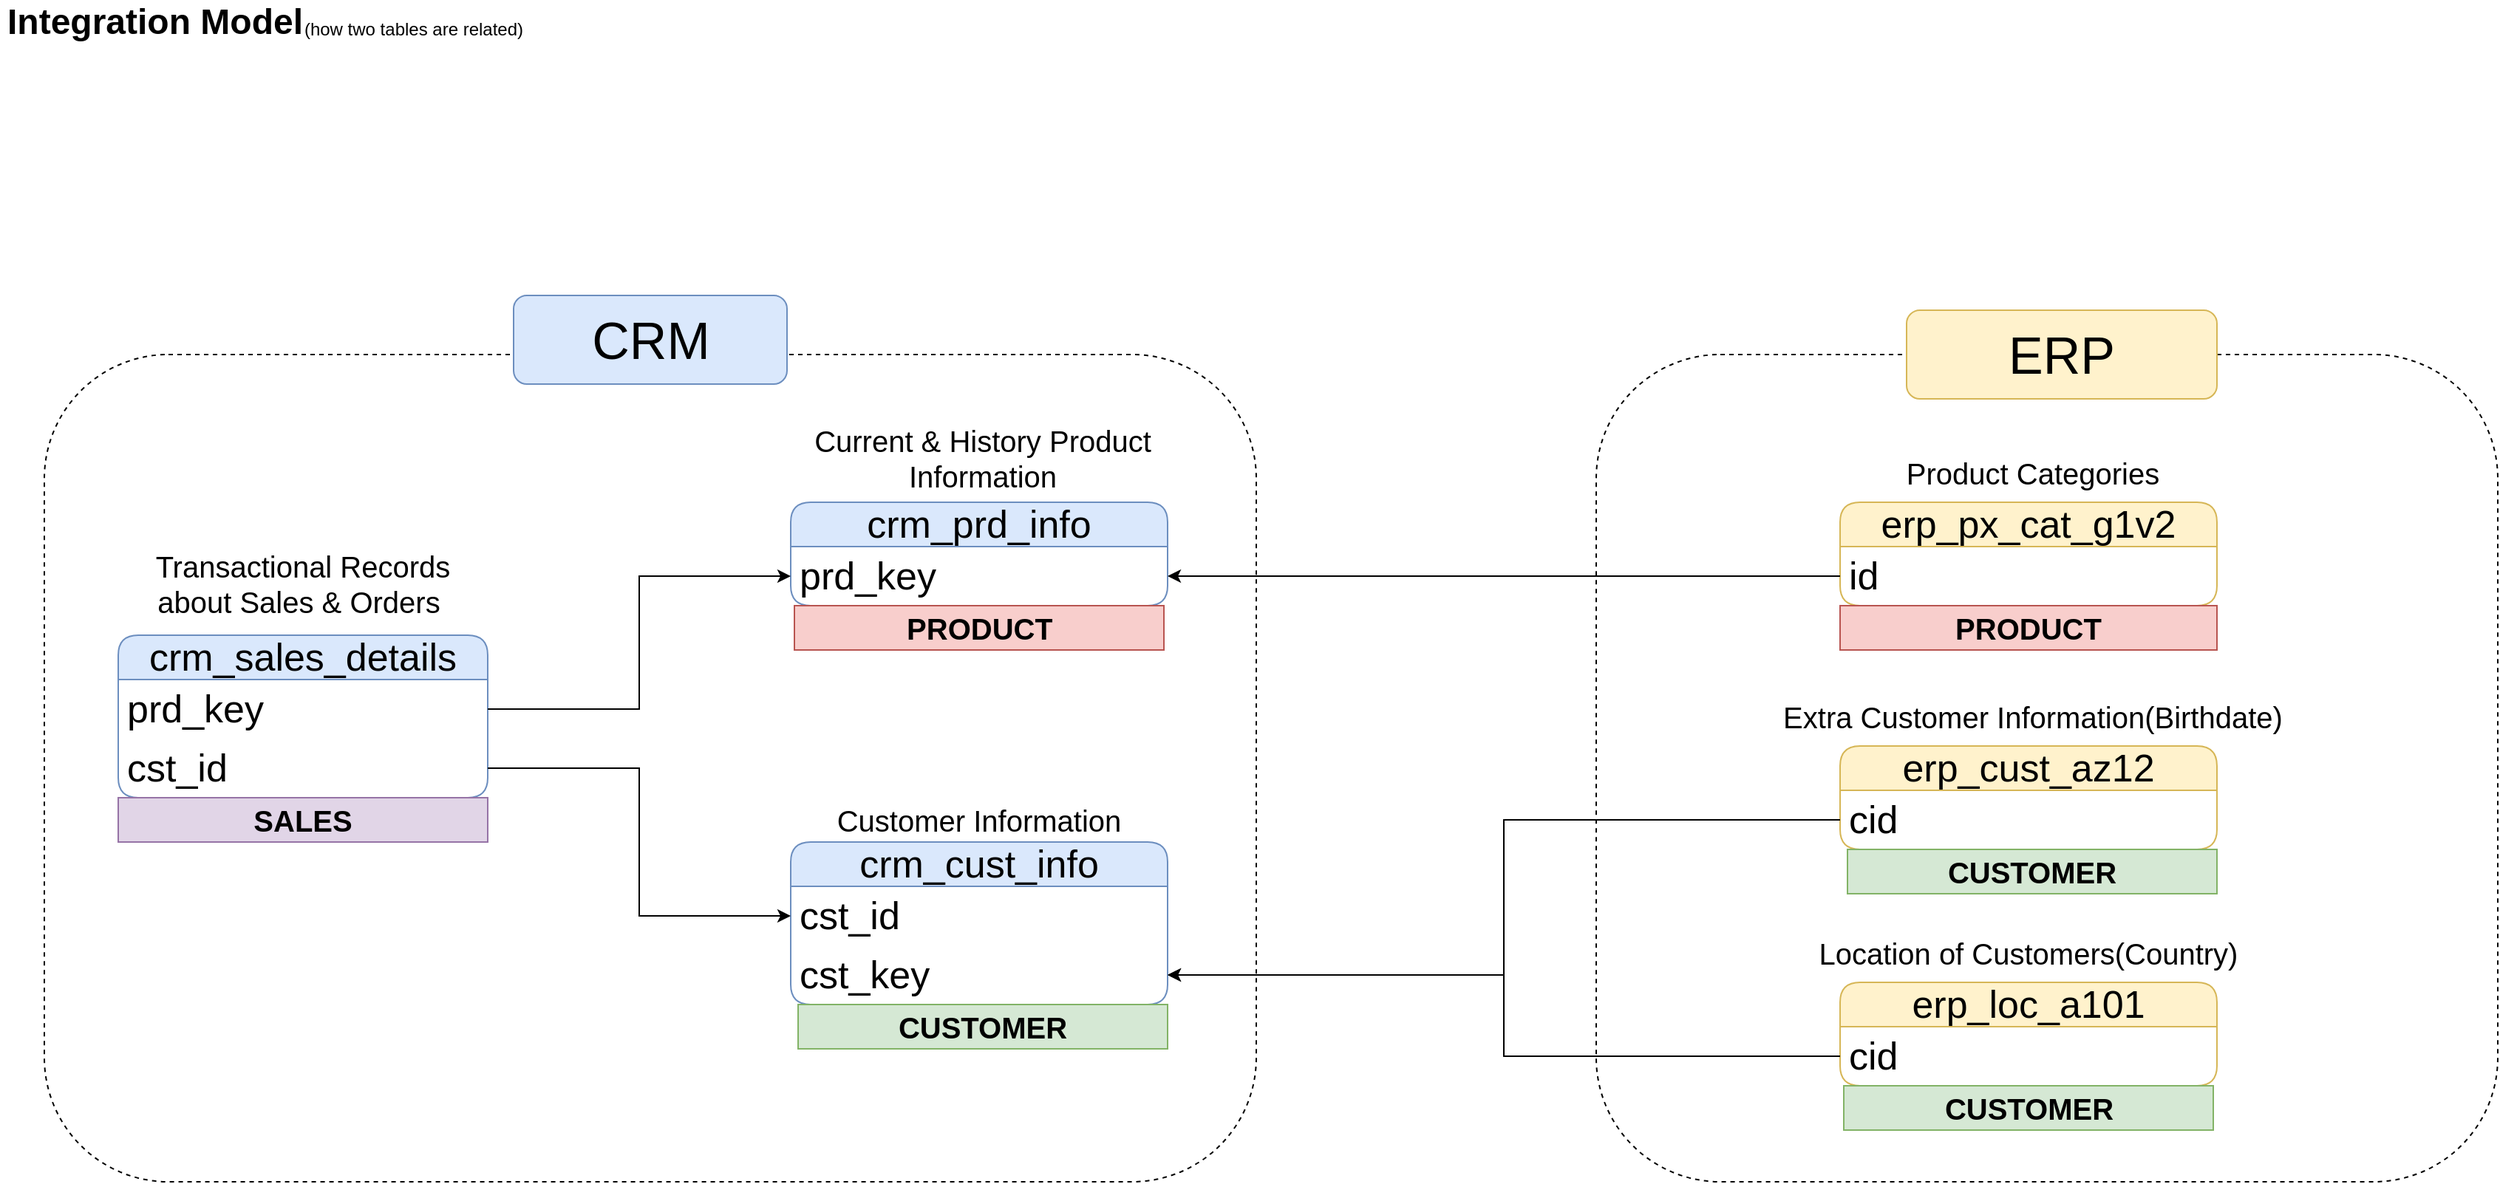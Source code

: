 <mxfile version="26.0.16">
  <diagram name="Page-1" id="8Ybpitq8Bc3GVFLlyni2">
    <mxGraphModel dx="2200" dy="2455" grid="1" gridSize="10" guides="1" tooltips="1" connect="1" arrows="1" fold="1" page="1" pageScale="1" pageWidth="850" pageHeight="1100" math="0" shadow="0">
      <root>
        <mxCell id="0" />
        <mxCell id="1" parent="0" />
        <mxCell id="4ucD_QN7jLO9SHr4OI2m-1" value="&lt;b&gt;&lt;font style=&quot;font-size: 24px;&quot;&gt;Integration Model&lt;/font&gt;&lt;/b&gt;" style="text;html=1;align=center;verticalAlign=middle;whiteSpace=wrap;rounded=0;" parent="1" vertex="1">
          <mxGeometry y="-130" width="210" height="30" as="geometry" />
        </mxCell>
        <mxCell id="4ucD_QN7jLO9SHr4OI2m-2" value="(how two tables are related)" style="text;html=1;align=center;verticalAlign=middle;whiteSpace=wrap;rounded=0;" parent="1" vertex="1">
          <mxGeometry x="200" y="-120" width="160" height="20" as="geometry" />
        </mxCell>
        <mxCell id="4ucD_QN7jLO9SHr4OI2m-3" value="crm_cust_info" style="swimlane;fontStyle=0;childLayout=stackLayout;horizontal=1;startSize=30;horizontalStack=0;resizeParent=1;resizeParentMax=0;resizeLast=0;collapsible=1;marginBottom=0;whiteSpace=wrap;html=1;rounded=1;fillColor=#dae8fc;strokeColor=#6c8ebf;fontSize=26;align=center;" parent="1" vertex="1">
          <mxGeometry x="535" y="440" width="255" height="110" as="geometry" />
        </mxCell>
        <mxCell id="4ucD_QN7jLO9SHr4OI2m-4" value="cst_id" style="text;strokeColor=none;fillColor=none;align=left;verticalAlign=middle;spacingLeft=4;spacingRight=4;overflow=hidden;points=[[0,0.5],[1,0.5]];portConstraint=eastwest;rotatable=0;whiteSpace=wrap;html=1;fontSize=26;" parent="4ucD_QN7jLO9SHr4OI2m-3" vertex="1">
          <mxGeometry y="30" width="255" height="40" as="geometry" />
        </mxCell>
        <mxCell id="Mk81m-F8FvyDFr9TqLsS-4" value="cst_key" style="text;strokeColor=none;fillColor=none;align=left;verticalAlign=middle;spacingLeft=4;spacingRight=4;overflow=hidden;points=[[0,0.5],[1,0.5]];portConstraint=eastwest;rotatable=0;whiteSpace=wrap;html=1;fontSize=26;" parent="4ucD_QN7jLO9SHr4OI2m-3" vertex="1">
          <mxGeometry y="70" width="255" height="40" as="geometry" />
        </mxCell>
        <mxCell id="4ucD_QN7jLO9SHr4OI2m-7" value="&lt;font style=&quot;font-size: 20px;&quot;&gt;Customer Information&lt;/font&gt;" style="text;html=1;align=center;verticalAlign=middle;whiteSpace=wrap;rounded=0;" parent="1" vertex="1">
          <mxGeometry x="535" y="410" width="255" height="30" as="geometry" />
        </mxCell>
        <mxCell id="4ucD_QN7jLO9SHr4OI2m-9" value="crm_prd_info" style="swimlane;fontStyle=0;childLayout=stackLayout;horizontal=1;startSize=30;horizontalStack=0;resizeParent=1;resizeParentMax=0;resizeLast=0;collapsible=1;marginBottom=0;whiteSpace=wrap;html=1;rounded=1;fillColor=#dae8fc;strokeColor=#6c8ebf;fontSize=26;align=center;" parent="1" vertex="1">
          <mxGeometry x="535" y="210" width="255" height="70" as="geometry" />
        </mxCell>
        <mxCell id="4ucD_QN7jLO9SHr4OI2m-10" value="prd_key" style="text;strokeColor=none;fillColor=none;align=left;verticalAlign=middle;spacingLeft=4;spacingRight=4;overflow=hidden;points=[[0,0.5],[1,0.5]];portConstraint=eastwest;rotatable=0;whiteSpace=wrap;html=1;fontSize=26;" parent="4ucD_QN7jLO9SHr4OI2m-9" vertex="1">
          <mxGeometry y="30" width="255" height="40" as="geometry" />
        </mxCell>
        <mxCell id="4ucD_QN7jLO9SHr4OI2m-11" value="&lt;font style=&quot;font-size: 20px;&quot;&gt;Current &amp;amp; History Product Information&lt;/font&gt;" style="text;html=1;align=center;verticalAlign=middle;whiteSpace=wrap;rounded=0;" parent="1" vertex="1">
          <mxGeometry x="540" y="160" width="250" height="40" as="geometry" />
        </mxCell>
        <mxCell id="4ucD_QN7jLO9SHr4OI2m-12" value="crm_sales_details" style="swimlane;fontStyle=0;childLayout=stackLayout;horizontal=1;startSize=30;horizontalStack=0;resizeParent=1;resizeParentMax=0;resizeLast=0;collapsible=1;marginBottom=0;whiteSpace=wrap;html=1;rounded=1;fillColor=#dae8fc;strokeColor=#6c8ebf;fontSize=26;align=center;" parent="1" vertex="1">
          <mxGeometry x="80" y="300" width="250" height="110" as="geometry" />
        </mxCell>
        <mxCell id="4ucD_QN7jLO9SHr4OI2m-13" value="prd_key" style="text;strokeColor=none;fillColor=none;align=left;verticalAlign=middle;spacingLeft=4;spacingRight=4;overflow=hidden;points=[[0,0.5],[1,0.5]];portConstraint=eastwest;rotatable=0;whiteSpace=wrap;html=1;fontSize=26;" parent="4ucD_QN7jLO9SHr4OI2m-12" vertex="1">
          <mxGeometry y="30" width="250" height="40" as="geometry" />
        </mxCell>
        <mxCell id="4ucD_QN7jLO9SHr4OI2m-15" value="cst_id" style="text;strokeColor=none;fillColor=none;align=left;verticalAlign=middle;spacingLeft=4;spacingRight=4;overflow=hidden;points=[[0,0.5],[1,0.5]];portConstraint=eastwest;rotatable=0;whiteSpace=wrap;html=1;fontSize=26;" parent="4ucD_QN7jLO9SHr4OI2m-12" vertex="1">
          <mxGeometry y="70" width="250" height="40" as="geometry" />
        </mxCell>
        <mxCell id="4ucD_QN7jLO9SHr4OI2m-14" value="&lt;font style=&quot;font-size: 20px;&quot;&gt;Transactional Records about Sales &amp;amp; Orders&lt;/font&gt;&lt;span style=&quot;font-size: 20px; background-color: transparent; color: light-dark(rgb(0, 0, 0), rgb(255, 255, 255));&quot;&gt;&amp;nbsp;&lt;/span&gt;" style="text;html=1;align=center;verticalAlign=middle;whiteSpace=wrap;rounded=0;" parent="1" vertex="1">
          <mxGeometry x="80" y="240" width="250" height="50" as="geometry" />
        </mxCell>
        <mxCell id="4ucD_QN7jLO9SHr4OI2m-16" style="edgeStyle=orthogonalEdgeStyle;rounded=0;orthogonalLoop=1;jettySize=auto;html=1;entryX=0;entryY=0.5;entryDx=0;entryDy=0;" parent="1" source="4ucD_QN7jLO9SHr4OI2m-15" target="4ucD_QN7jLO9SHr4OI2m-4" edge="1">
          <mxGeometry relative="1" as="geometry" />
        </mxCell>
        <mxCell id="4ucD_QN7jLO9SHr4OI2m-17" style="edgeStyle=orthogonalEdgeStyle;rounded=0;orthogonalLoop=1;jettySize=auto;html=1;entryX=0;entryY=0.5;entryDx=0;entryDy=0;" parent="1" source="4ucD_QN7jLO9SHr4OI2m-13" target="4ucD_QN7jLO9SHr4OI2m-10" edge="1">
          <mxGeometry relative="1" as="geometry" />
        </mxCell>
        <mxCell id="Mk81m-F8FvyDFr9TqLsS-1" value="erp_cust_az12" style="swimlane;fontStyle=0;childLayout=stackLayout;horizontal=1;startSize=30;horizontalStack=0;resizeParent=1;resizeParentMax=0;resizeLast=0;collapsible=1;marginBottom=0;whiteSpace=wrap;html=1;rounded=1;fillColor=#fff2cc;strokeColor=#d6b656;fontSize=26;align=center;" parent="1" vertex="1">
          <mxGeometry x="1245" y="375" width="255" height="70" as="geometry" />
        </mxCell>
        <mxCell id="Mk81m-F8FvyDFr9TqLsS-2" value="cid" style="text;strokeColor=none;fillColor=none;align=left;verticalAlign=middle;spacingLeft=4;spacingRight=4;overflow=hidden;points=[[0,0.5],[1,0.5]];portConstraint=eastwest;rotatable=0;whiteSpace=wrap;html=1;fontSize=26;" parent="Mk81m-F8FvyDFr9TqLsS-1" vertex="1">
          <mxGeometry y="30" width="255" height="40" as="geometry" />
        </mxCell>
        <mxCell id="Mk81m-F8FvyDFr9TqLsS-3" value="&lt;font style=&quot;font-size: 20px;&quot;&gt;Extra Customer Information(Birthdate)&lt;/font&gt;" style="text;html=1;align=center;verticalAlign=middle;whiteSpace=wrap;rounded=0;" parent="1" vertex="1">
          <mxGeometry x="1197.5" y="335" width="355" height="40" as="geometry" />
        </mxCell>
        <mxCell id="Mk81m-F8FvyDFr9TqLsS-6" style="edgeStyle=orthogonalEdgeStyle;rounded=0;orthogonalLoop=1;jettySize=auto;html=1;entryX=1;entryY=0.5;entryDx=0;entryDy=0;" parent="1" source="Mk81m-F8FvyDFr9TqLsS-2" target="Mk81m-F8FvyDFr9TqLsS-4" edge="1">
          <mxGeometry relative="1" as="geometry" />
        </mxCell>
        <mxCell id="Mk81m-F8FvyDFr9TqLsS-7" value="erp_loc_a101" style="swimlane;fontStyle=0;childLayout=stackLayout;horizontal=1;startSize=30;horizontalStack=0;resizeParent=1;resizeParentMax=0;resizeLast=0;collapsible=1;marginBottom=0;whiteSpace=wrap;html=1;rounded=1;fillColor=#fff2cc;strokeColor=#d6b656;fontSize=26;align=center;" parent="1" vertex="1">
          <mxGeometry x="1245" y="535" width="255" height="70" as="geometry" />
        </mxCell>
        <mxCell id="Mk81m-F8FvyDFr9TqLsS-8" value="cid" style="text;strokeColor=none;fillColor=none;align=left;verticalAlign=middle;spacingLeft=4;spacingRight=4;overflow=hidden;points=[[0,0.5],[1,0.5]];portConstraint=eastwest;rotatable=0;whiteSpace=wrap;html=1;fontSize=26;" parent="Mk81m-F8FvyDFr9TqLsS-7" vertex="1">
          <mxGeometry y="30" width="255" height="40" as="geometry" />
        </mxCell>
        <mxCell id="Mk81m-F8FvyDFr9TqLsS-9" value="&lt;font style=&quot;font-size: 20px;&quot;&gt;Location of Customers(Country)&lt;/font&gt;" style="text;html=1;align=center;verticalAlign=middle;whiteSpace=wrap;rounded=0;" parent="1" vertex="1">
          <mxGeometry x="1225" y="495" width="295" height="40" as="geometry" />
        </mxCell>
        <mxCell id="Mk81m-F8FvyDFr9TqLsS-10" style="edgeStyle=orthogonalEdgeStyle;rounded=0;orthogonalLoop=1;jettySize=auto;html=1;entryX=1;entryY=0.5;entryDx=0;entryDy=0;" parent="1" source="Mk81m-F8FvyDFr9TqLsS-8" target="Mk81m-F8FvyDFr9TqLsS-4" edge="1">
          <mxGeometry relative="1" as="geometry" />
        </mxCell>
        <mxCell id="Mk81m-F8FvyDFr9TqLsS-11" value="erp_px_cat_g1v2" style="swimlane;fontStyle=0;childLayout=stackLayout;horizontal=1;startSize=30;horizontalStack=0;resizeParent=1;resizeParentMax=0;resizeLast=0;collapsible=1;marginBottom=0;whiteSpace=wrap;html=1;rounded=1;fillColor=#fff2cc;strokeColor=#d6b656;fontSize=26;align=center;" parent="1" vertex="1">
          <mxGeometry x="1245" y="210" width="255" height="70" as="geometry" />
        </mxCell>
        <mxCell id="Mk81m-F8FvyDFr9TqLsS-12" value="id" style="text;strokeColor=none;fillColor=none;align=left;verticalAlign=middle;spacingLeft=4;spacingRight=4;overflow=hidden;points=[[0,0.5],[1,0.5]];portConstraint=eastwest;rotatable=0;whiteSpace=wrap;html=1;fontSize=26;" parent="Mk81m-F8FvyDFr9TqLsS-11" vertex="1">
          <mxGeometry y="30" width="255" height="40" as="geometry" />
        </mxCell>
        <mxCell id="Mk81m-F8FvyDFr9TqLsS-13" value="&lt;span style=&quot;font-size: 20px;&quot;&gt;Product Categories&lt;/span&gt;" style="text;html=1;align=center;verticalAlign=middle;whiteSpace=wrap;rounded=0;" parent="1" vertex="1">
          <mxGeometry x="1197.5" y="170" width="355" height="40" as="geometry" />
        </mxCell>
        <mxCell id="Mk81m-F8FvyDFr9TqLsS-14" style="edgeStyle=orthogonalEdgeStyle;rounded=0;orthogonalLoop=1;jettySize=auto;html=1;entryX=1;entryY=0.5;entryDx=0;entryDy=0;" parent="1" source="Mk81m-F8FvyDFr9TqLsS-12" target="4ucD_QN7jLO9SHr4OI2m-10" edge="1">
          <mxGeometry relative="1" as="geometry" />
        </mxCell>
        <mxCell id="Mk81m-F8FvyDFr9TqLsS-15" value="" style="rounded=1;whiteSpace=wrap;html=1;fillColor=none;dashed=1;" parent="1" vertex="1">
          <mxGeometry x="30" y="110" width="820" height="560" as="geometry" />
        </mxCell>
        <mxCell id="Mk81m-F8FvyDFr9TqLsS-17" value="&lt;font style=&quot;font-size: 35px;&quot;&gt;CRM&lt;/font&gt;" style="rounded=1;whiteSpace=wrap;html=1;fillColor=#dae8fc;strokeColor=#6c8ebf;" parent="1" vertex="1">
          <mxGeometry x="347.5" y="70" width="185" height="60" as="geometry" />
        </mxCell>
        <mxCell id="Mk81m-F8FvyDFr9TqLsS-19" value="" style="rounded=1;whiteSpace=wrap;html=1;fillColor=none;dashed=1;" parent="1" vertex="1">
          <mxGeometry x="1080" y="110" width="610" height="560" as="geometry" />
        </mxCell>
        <mxCell id="Mk81m-F8FvyDFr9TqLsS-20" value="&lt;font style=&quot;font-size: 35px;&quot;&gt;ERP&lt;/font&gt;" style="rounded=1;whiteSpace=wrap;html=1;fillColor=#fff2cc;strokeColor=#d6b656;" parent="1" vertex="1">
          <mxGeometry x="1290" y="80" width="210" height="60" as="geometry" />
        </mxCell>
        <mxCell id="INOFrrQcITydJw7TEt-Q-1" value="PRODUCT" style="text;html=1;strokeColor=#b85450;fillColor=#f8cecc;align=center;verticalAlign=middle;whiteSpace=wrap;overflow=hidden;fontSize=20;fontStyle=1" vertex="1" parent="1">
          <mxGeometry x="537.5" y="280" width="250" height="30" as="geometry" />
        </mxCell>
        <mxCell id="INOFrrQcITydJw7TEt-Q-2" value="PRODUCT" style="text;html=1;strokeColor=#b85450;fillColor=#f8cecc;align=center;verticalAlign=middle;whiteSpace=wrap;overflow=hidden;fontSize=20;fontStyle=1" vertex="1" parent="1">
          <mxGeometry x="1245" y="280" width="255" height="30" as="geometry" />
        </mxCell>
        <mxCell id="INOFrrQcITydJw7TEt-Q-4" value="CUSTOMER" style="text;html=1;strokeColor=#82b366;fillColor=#d5e8d4;align=center;verticalAlign=middle;whiteSpace=wrap;overflow=hidden;fontSize=20;fontStyle=1" vertex="1" parent="1">
          <mxGeometry x="540" y="550" width="250" height="30" as="geometry" />
        </mxCell>
        <mxCell id="INOFrrQcITydJw7TEt-Q-5" value="CUSTOMER" style="text;html=1;strokeColor=#82b366;fillColor=#d5e8d4;align=center;verticalAlign=middle;whiteSpace=wrap;overflow=hidden;fontSize=20;fontStyle=1" vertex="1" parent="1">
          <mxGeometry x="1250" y="445" width="250" height="30" as="geometry" />
        </mxCell>
        <mxCell id="INOFrrQcITydJw7TEt-Q-6" value="CUSTOMER" style="text;html=1;strokeColor=#82b366;fillColor=#d5e8d4;align=center;verticalAlign=middle;whiteSpace=wrap;overflow=hidden;fontSize=20;fontStyle=1" vertex="1" parent="1">
          <mxGeometry x="1247.5" y="605" width="250" height="30" as="geometry" />
        </mxCell>
        <mxCell id="INOFrrQcITydJw7TEt-Q-7" value="SALES" style="text;html=1;strokeColor=#9673a6;fillColor=#e1d5e7;align=center;verticalAlign=middle;whiteSpace=wrap;overflow=hidden;fontSize=20;fontStyle=1" vertex="1" parent="1">
          <mxGeometry x="80" y="410" width="250" height="30" as="geometry" />
        </mxCell>
      </root>
    </mxGraphModel>
  </diagram>
</mxfile>
